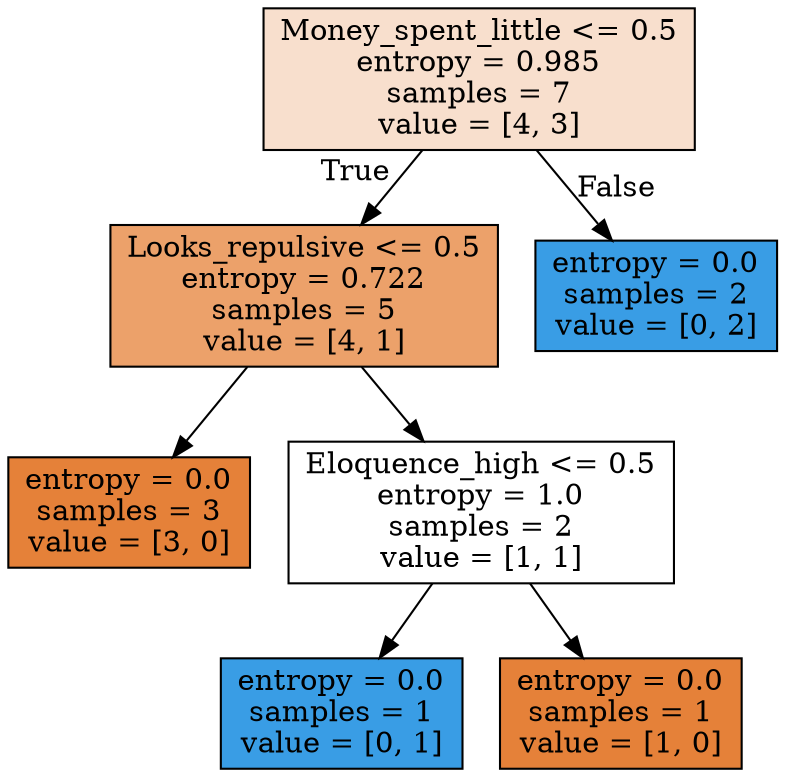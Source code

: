 digraph Tree {
node [shape=box, style="filled", color="black"] ;
0 [label="Money_spent_little <= 0.5\nentropy = 0.985\nsamples = 7\nvalue = [4, 3]", fillcolor="#e5813940"] ;
1 [label="Looks_repulsive <= 0.5\nentropy = 0.722\nsamples = 5\nvalue = [4, 1]", fillcolor="#e58139bf"] ;
0 -> 1 [labeldistance=2.5, labelangle=45, headlabel="True"] ;
2 [label="entropy = 0.0\nsamples = 3\nvalue = [3, 0]", fillcolor="#e58139ff"] ;
1 -> 2 ;
3 [label="Eloquence_high <= 0.5\nentropy = 1.0\nsamples = 2\nvalue = [1, 1]", fillcolor="#e5813900"] ;
1 -> 3 ;
4 [label="entropy = 0.0\nsamples = 1\nvalue = [0, 1]", fillcolor="#399de5ff"] ;
3 -> 4 ;
5 [label="entropy = 0.0\nsamples = 1\nvalue = [1, 0]", fillcolor="#e58139ff"] ;
3 -> 5 ;
6 [label="entropy = 0.0\nsamples = 2\nvalue = [0, 2]", fillcolor="#399de5ff"] ;
0 -> 6 [labeldistance=2.5, labelangle=-45, headlabel="False"] ;
}